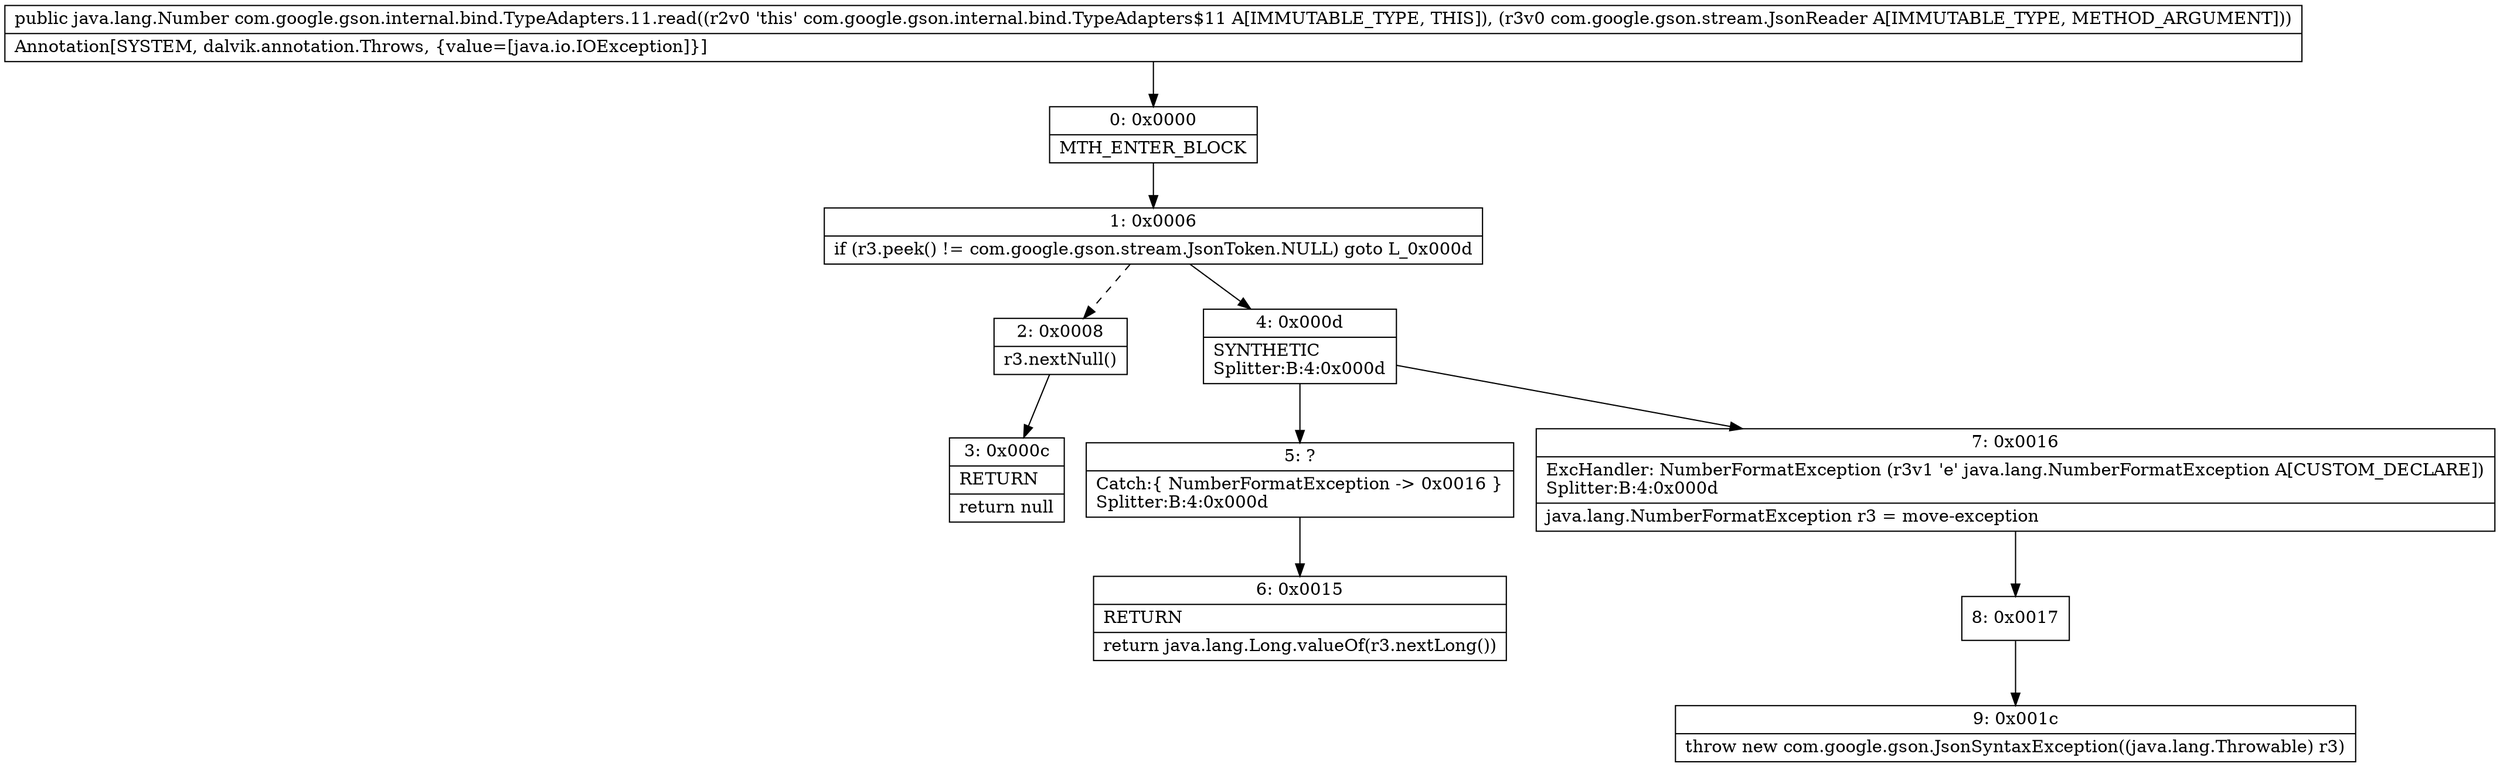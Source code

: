 digraph "CFG forcom.google.gson.internal.bind.TypeAdapters.11.read(Lcom\/google\/gson\/stream\/JsonReader;)Ljava\/lang\/Number;" {
Node_0 [shape=record,label="{0\:\ 0x0000|MTH_ENTER_BLOCK\l}"];
Node_1 [shape=record,label="{1\:\ 0x0006|if (r3.peek() != com.google.gson.stream.JsonToken.NULL) goto L_0x000d\l}"];
Node_2 [shape=record,label="{2\:\ 0x0008|r3.nextNull()\l}"];
Node_3 [shape=record,label="{3\:\ 0x000c|RETURN\l|return null\l}"];
Node_4 [shape=record,label="{4\:\ 0x000d|SYNTHETIC\lSplitter:B:4:0x000d\l}"];
Node_5 [shape=record,label="{5\:\ ?|Catch:\{ NumberFormatException \-\> 0x0016 \}\lSplitter:B:4:0x000d\l}"];
Node_6 [shape=record,label="{6\:\ 0x0015|RETURN\l|return java.lang.Long.valueOf(r3.nextLong())\l}"];
Node_7 [shape=record,label="{7\:\ 0x0016|ExcHandler: NumberFormatException (r3v1 'e' java.lang.NumberFormatException A[CUSTOM_DECLARE])\lSplitter:B:4:0x000d\l|java.lang.NumberFormatException r3 = move\-exception\l}"];
Node_8 [shape=record,label="{8\:\ 0x0017}"];
Node_9 [shape=record,label="{9\:\ 0x001c|throw new com.google.gson.JsonSyntaxException((java.lang.Throwable) r3)\l}"];
MethodNode[shape=record,label="{public java.lang.Number com.google.gson.internal.bind.TypeAdapters.11.read((r2v0 'this' com.google.gson.internal.bind.TypeAdapters$11 A[IMMUTABLE_TYPE, THIS]), (r3v0 com.google.gson.stream.JsonReader A[IMMUTABLE_TYPE, METHOD_ARGUMENT]))  | Annotation[SYSTEM, dalvik.annotation.Throws, \{value=[java.io.IOException]\}]\l}"];
MethodNode -> Node_0;
Node_0 -> Node_1;
Node_1 -> Node_2[style=dashed];
Node_1 -> Node_4;
Node_2 -> Node_3;
Node_4 -> Node_5;
Node_4 -> Node_7;
Node_5 -> Node_6;
Node_7 -> Node_8;
Node_8 -> Node_9;
}

